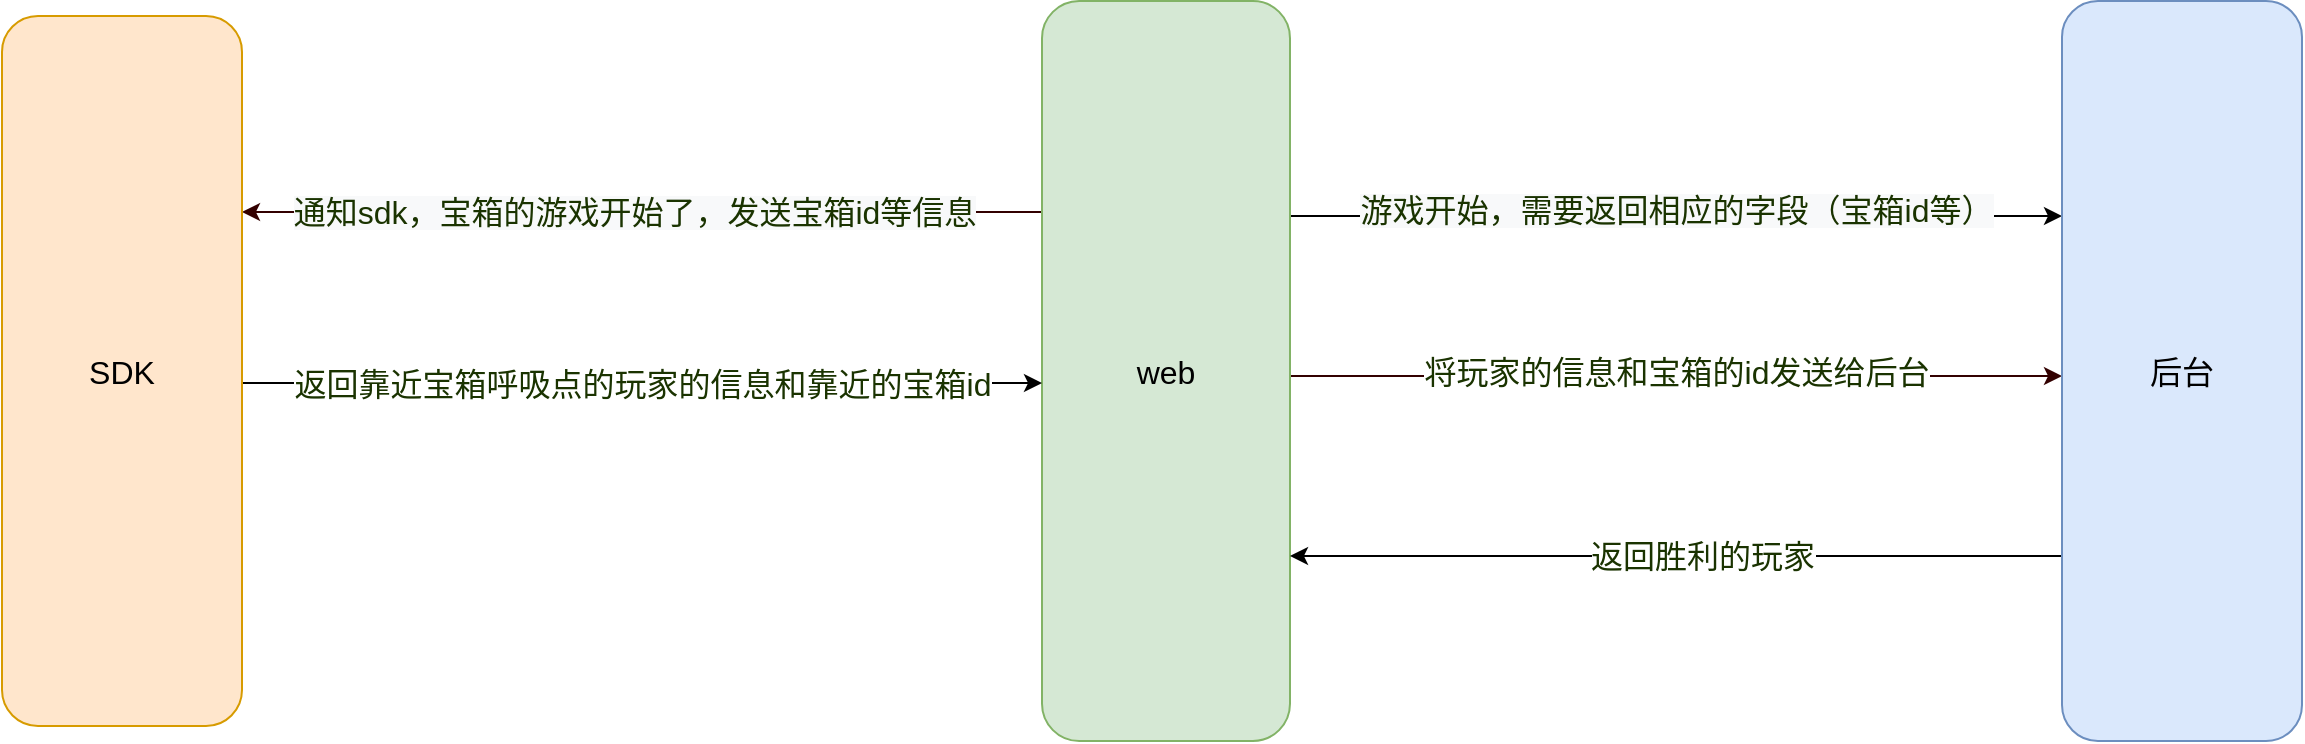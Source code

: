 <mxfile version="17.4.2" type="github">
  <diagram id="yEd0jzltt0LUcWKa2rOL" name="Page-1">
    <mxGraphModel dx="2265" dy="920" grid="1" gridSize="10" guides="1" tooltips="1" connect="1" arrows="1" fold="1" page="1" pageScale="1" pageWidth="827" pageHeight="1169" math="0" shadow="0">
      <root>
        <mxCell id="0" />
        <mxCell id="1" parent="0" />
        <mxCell id="oA7hNO-jwlWGk1mkXq1c-7" style="edgeStyle=orthogonalEdgeStyle;rounded=0;orthogonalLoop=1;jettySize=auto;html=1;fontSize=16;" parent="1" source="oA7hNO-jwlWGk1mkXq1c-4" target="oA7hNO-jwlWGk1mkXq1c-6" edge="1">
          <mxGeometry relative="1" as="geometry">
            <Array as="points">
              <mxPoint x="550" y="390" />
              <mxPoint x="550" y="390" />
            </Array>
          </mxGeometry>
        </mxCell>
        <mxCell id="oA7hNO-jwlWGk1mkXq1c-35" value="&lt;span style=&quot;font-size: 16px ; background-color: rgb(248 , 249 , 250)&quot;&gt;游戏开始，需要返回相应的字段（宝箱id等）&lt;/span&gt;" style="edgeLabel;html=1;align=center;verticalAlign=middle;resizable=0;points=[];fontSize=16;fontColor=#1A3300;" parent="oA7hNO-jwlWGk1mkXq1c-7" vertex="1" connectable="0">
          <mxGeometry x="-0.192" y="3" relative="1" as="geometry">
            <mxPoint x="37" as="offset" />
          </mxGeometry>
        </mxCell>
        <mxCell id="oA7hNO-jwlWGk1mkXq1c-21" style="edgeStyle=orthogonalEdgeStyle;rounded=0;orthogonalLoop=1;jettySize=auto;html=1;strokeColor=#330000;fillColor=#75E8FF;exitX=0;exitY=0.5;exitDx=0;exitDy=0;fontSize=16;" parent="1" target="oA7hNO-jwlWGk1mkXq1c-11" edge="1">
          <mxGeometry relative="1" as="geometry">
            <mxPoint x="294" y="388" as="sourcePoint" />
            <mxPoint x="-60" y="455.5" as="targetPoint" />
            <Array as="points">
              <mxPoint x="20" y="388" />
              <mxPoint x="20" y="388" />
            </Array>
          </mxGeometry>
        </mxCell>
        <mxCell id="oA7hNO-jwlWGk1mkXq1c-23" value="&lt;span style=&quot;background-color: rgb(248 , 249 , 250) ; font-size: 16px&quot;&gt;通知sdk，宝箱的游戏开始了，发送宝箱id等信息&lt;/span&gt;" style="edgeLabel;html=1;align=center;verticalAlign=middle;resizable=0;points=[];fontColor=#1A3300;fontSize=16;" parent="oA7hNO-jwlWGk1mkXq1c-21" vertex="1" connectable="0">
          <mxGeometry x="0.539" y="-2" relative="1" as="geometry">
            <mxPoint x="98" y="2" as="offset" />
          </mxGeometry>
        </mxCell>
        <mxCell id="oA7hNO-jwlWGk1mkXq1c-42" style="edgeStyle=orthogonalEdgeStyle;rounded=0;orthogonalLoop=1;jettySize=auto;html=1;fontSize=16;fontColor=#FFD966;strokeColor=#330000;fillColor=#75E8FF;" parent="1" source="oA7hNO-jwlWGk1mkXq1c-4" target="oA7hNO-jwlWGk1mkXq1c-6" edge="1">
          <mxGeometry relative="1" as="geometry">
            <Array as="points">
              <mxPoint x="400" y="470" />
              <mxPoint x="400" y="470" />
            </Array>
          </mxGeometry>
        </mxCell>
        <mxCell id="oA7hNO-jwlWGk1mkXq1c-48" value="将玩家的信息和宝箱的id发送给后台" style="edgeLabel;html=1;align=center;verticalAlign=middle;resizable=0;points=[];fontSize=16;fontColor=#1A3300;" parent="oA7hNO-jwlWGk1mkXq1c-42" vertex="1" connectable="0">
          <mxGeometry x="-0.22" y="4" relative="1" as="geometry">
            <mxPoint x="42" y="2" as="offset" />
          </mxGeometry>
        </mxCell>
        <mxCell id="oA7hNO-jwlWGk1mkXq1c-4" value="web" style="rounded=1;whiteSpace=wrap;html=1;fillColor=#d5e8d4;strokeColor=#82b366;fontSize=16;" parent="1" vertex="1">
          <mxGeometry x="270" y="282.5" width="124" height="370" as="geometry" />
        </mxCell>
        <mxCell id="wBtCahBzlfikf2I_tONs-4" style="edgeStyle=orthogonalEdgeStyle;rounded=0;orthogonalLoop=1;jettySize=auto;html=1;exitX=0;exitY=0.75;exitDx=0;exitDy=0;entryX=1;entryY=0.75;entryDx=0;entryDy=0;" edge="1" parent="1" source="oA7hNO-jwlWGk1mkXq1c-6" target="oA7hNO-jwlWGk1mkXq1c-4">
          <mxGeometry relative="1" as="geometry" />
        </mxCell>
        <mxCell id="wBtCahBzlfikf2I_tONs-5" value="&lt;span style=&quot;color: rgb(26 , 51 , 0) ; font-size: 16px&quot;&gt;返回胜利的玩家&lt;/span&gt;" style="edgeLabel;html=1;align=center;verticalAlign=middle;resizable=0;points=[];" vertex="1" connectable="0" parent="wBtCahBzlfikf2I_tONs-4">
          <mxGeometry x="0.326" y="2" relative="1" as="geometry">
            <mxPoint x="76" y="-2" as="offset" />
          </mxGeometry>
        </mxCell>
        <mxCell id="oA7hNO-jwlWGk1mkXq1c-6" value="后台" style="rounded=1;whiteSpace=wrap;html=1;rotation=0;fillColor=#dae8fc;strokeColor=#6c8ebf;fontSize=16;" parent="1" vertex="1">
          <mxGeometry x="780" y="282.5" width="120" height="370" as="geometry" />
        </mxCell>
        <mxCell id="wBtCahBzlfikf2I_tONs-2" style="edgeStyle=orthogonalEdgeStyle;rounded=0;orthogonalLoop=1;jettySize=auto;html=1;" edge="1" parent="1">
          <mxGeometry relative="1" as="geometry">
            <mxPoint x="-130" y="473.5" as="sourcePoint" />
            <mxPoint x="270" y="473.5" as="targetPoint" />
          </mxGeometry>
        </mxCell>
        <mxCell id="wBtCahBzlfikf2I_tONs-3" value="&lt;span style=&quot;color: rgb(26 , 51 , 0) ; font-size: 16px&quot;&gt;返回靠近宝箱呼吸点的玩家的信息和靠近的宝箱id&lt;/span&gt;" style="edgeLabel;html=1;align=center;verticalAlign=middle;resizable=0;points=[];" vertex="1" connectable="0" parent="wBtCahBzlfikf2I_tONs-2">
          <mxGeometry x="-0.185" y="-1" relative="1" as="geometry">
            <mxPoint x="37" y="-1" as="offset" />
          </mxGeometry>
        </mxCell>
        <mxCell id="oA7hNO-jwlWGk1mkXq1c-11" value="SDK" style="rounded=1;whiteSpace=wrap;html=1;rotation=0;fillColor=#ffe6cc;strokeColor=#d79b00;fontSize=16;" parent="1" vertex="1">
          <mxGeometry x="-250" y="290" width="120" height="355" as="geometry" />
        </mxCell>
      </root>
    </mxGraphModel>
  </diagram>
</mxfile>
